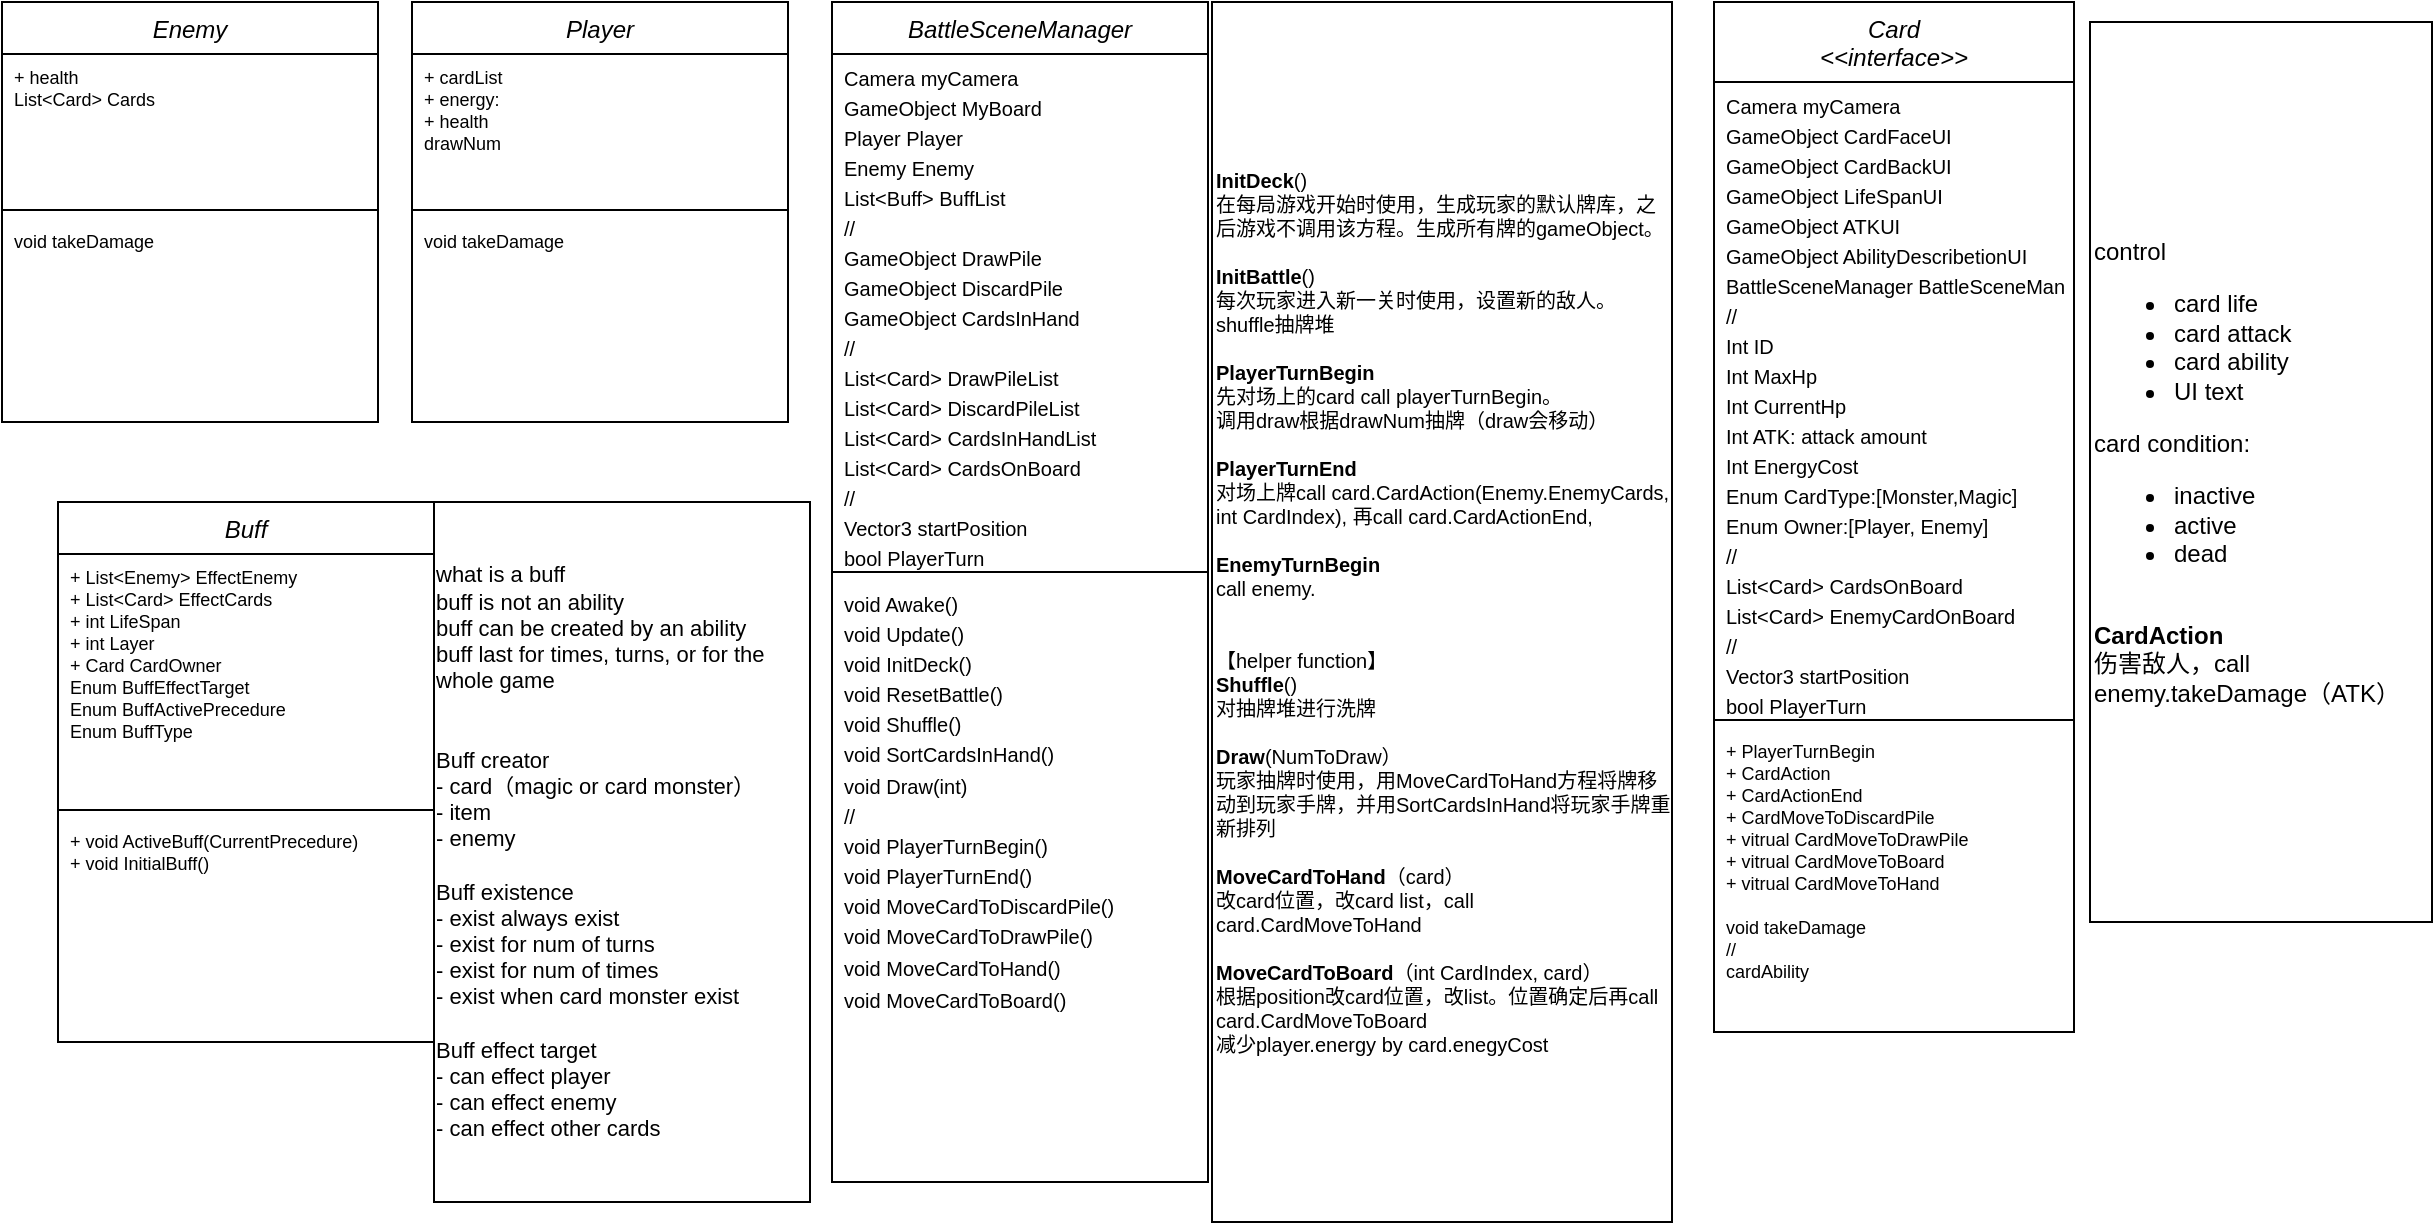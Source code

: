 <mxfile version="21.3.5" type="github">
  <diagram id="C5RBs43oDa-KdzZeNtuy" name="Page-1">
    <mxGraphModel dx="1185" dy="661" grid="1" gridSize="10" guides="1" tooltips="1" connect="1" arrows="1" fold="1" page="1" pageScale="1" pageWidth="1920" pageHeight="1200" math="0" shadow="0">
      <root>
        <mxCell id="WIyWlLk6GJQsqaUBKTNV-0" />
        <mxCell id="WIyWlLk6GJQsqaUBKTNV-1" parent="WIyWlLk6GJQsqaUBKTNV-0" />
        <mxCell id="zkfFHV4jXpPFQw0GAbJ--0" value="BattleSceneManager" style="swimlane;fontStyle=2;align=center;verticalAlign=top;childLayout=stackLayout;horizontal=1;startSize=26;horizontalStack=0;resizeParent=1;resizeLast=0;collapsible=1;marginBottom=0;rounded=0;shadow=0;strokeWidth=1;fontSize=12;" parent="WIyWlLk6GJQsqaUBKTNV-1" vertex="1">
          <mxGeometry x="940" y="340" width="188" height="590" as="geometry">
            <mxRectangle x="230" y="140" width="160" height="26" as="alternateBounds" />
          </mxGeometry>
        </mxCell>
        <mxCell id="zkfFHV4jXpPFQw0GAbJ--1" value="Camera myCamera" style="text;align=left;verticalAlign=top;spacingLeft=4;spacingRight=4;overflow=hidden;rotatable=0;points=[[0,0.5],[1,0.5]];portConstraint=eastwest;fontSize=10;" parent="zkfFHV4jXpPFQw0GAbJ--0" vertex="1">
          <mxGeometry y="26" width="188" height="15" as="geometry" />
        </mxCell>
        <mxCell id="YYJl7h6oAbYJ0HVccWD1-96" value="GameObject MyBoard" style="text;align=left;verticalAlign=top;spacingLeft=4;spacingRight=4;overflow=hidden;rotatable=0;points=[[0,0.5],[1,0.5]];portConstraint=eastwest;rounded=0;shadow=0;html=0;fontSize=10;" vertex="1" parent="zkfFHV4jXpPFQw0GAbJ--0">
          <mxGeometry y="41" width="188" height="15" as="geometry" />
        </mxCell>
        <mxCell id="zkfFHV4jXpPFQw0GAbJ--2" value="Player Player" style="text;align=left;verticalAlign=top;spacingLeft=4;spacingRight=4;overflow=hidden;rotatable=0;points=[[0,0.5],[1,0.5]];portConstraint=eastwest;rounded=0;shadow=0;html=0;fontSize=10;" parent="zkfFHV4jXpPFQw0GAbJ--0" vertex="1">
          <mxGeometry y="56" width="188" height="15" as="geometry" />
        </mxCell>
        <mxCell id="YYJl7h6oAbYJ0HVccWD1-98" value="Enemy Enemy" style="text;align=left;verticalAlign=top;spacingLeft=4;spacingRight=4;overflow=hidden;rotatable=0;points=[[0,0.5],[1,0.5]];portConstraint=eastwest;rounded=0;shadow=0;html=0;fontSize=10;" vertex="1" parent="zkfFHV4jXpPFQw0GAbJ--0">
          <mxGeometry y="71" width="188" height="15" as="geometry" />
        </mxCell>
        <mxCell id="YYJl7h6oAbYJ0HVccWD1-99" value="List&lt;Buff&gt; BuffList" style="text;align=left;verticalAlign=top;spacingLeft=4;spacingRight=4;overflow=hidden;rotatable=0;points=[[0,0.5],[1,0.5]];portConstraint=eastwest;rounded=0;shadow=0;html=0;fontSize=10;" vertex="1" parent="zkfFHV4jXpPFQw0GAbJ--0">
          <mxGeometry y="86" width="188" height="15" as="geometry" />
        </mxCell>
        <mxCell id="YYJl7h6oAbYJ0HVccWD1-97" value="//" style="text;align=left;verticalAlign=top;spacingLeft=4;spacingRight=4;overflow=hidden;rotatable=0;points=[[0,0.5],[1,0.5]];portConstraint=eastwest;rounded=0;shadow=0;html=0;fontSize=10;" vertex="1" parent="zkfFHV4jXpPFQw0GAbJ--0">
          <mxGeometry y="101" width="188" height="15" as="geometry" />
        </mxCell>
        <mxCell id="zkfFHV4jXpPFQw0GAbJ--3" value="GameObject DrawPile" style="text;align=left;verticalAlign=top;spacingLeft=4;spacingRight=4;overflow=hidden;rotatable=0;points=[[0,0.5],[1,0.5]];portConstraint=eastwest;rounded=0;shadow=0;html=0;fontSize=10;" parent="zkfFHV4jXpPFQw0GAbJ--0" vertex="1">
          <mxGeometry y="116" width="188" height="15" as="geometry" />
        </mxCell>
        <mxCell id="YYJl7h6oAbYJ0HVccWD1-6" value="GameObject DiscardPile" style="text;align=left;verticalAlign=top;spacingLeft=4;spacingRight=4;overflow=hidden;rotatable=0;points=[[0,0.5],[1,0.5]];portConstraint=eastwest;rounded=0;shadow=0;html=0;fontSize=10;" vertex="1" parent="zkfFHV4jXpPFQw0GAbJ--0">
          <mxGeometry y="131" width="188" height="15" as="geometry" />
        </mxCell>
        <mxCell id="zkfFHV4jXpPFQw0GAbJ--5" value="GameObject CardsInHand&#xa;" style="text;align=left;verticalAlign=top;spacingLeft=4;spacingRight=4;overflow=hidden;rotatable=0;points=[[0,0.5],[1,0.5]];portConstraint=eastwest;fontSize=10;" parent="zkfFHV4jXpPFQw0GAbJ--0" vertex="1">
          <mxGeometry y="146" width="188" height="15" as="geometry" />
        </mxCell>
        <mxCell id="YYJl7h6oAbYJ0HVccWD1-19" value="//" style="text;align=left;verticalAlign=top;spacingLeft=4;spacingRight=4;overflow=hidden;rotatable=0;points=[[0,0.5],[1,0.5]];portConstraint=eastwest;fontSize=10;" vertex="1" parent="zkfFHV4jXpPFQw0GAbJ--0">
          <mxGeometry y="161" width="188" height="15" as="geometry" />
        </mxCell>
        <mxCell id="YYJl7h6oAbYJ0HVccWD1-8" value="List&lt;Card&gt; DrawPileList" style="text;align=left;verticalAlign=top;spacingLeft=4;spacingRight=4;overflow=hidden;rotatable=0;points=[[0,0.5],[1,0.5]];portConstraint=eastwest;fontSize=10;" vertex="1" parent="zkfFHV4jXpPFQw0GAbJ--0">
          <mxGeometry y="176" width="188" height="15" as="geometry" />
        </mxCell>
        <mxCell id="YYJl7h6oAbYJ0HVccWD1-20" value="List&lt;Card&gt; DiscardPileList" style="text;align=left;verticalAlign=top;spacingLeft=4;spacingRight=4;overflow=hidden;rotatable=0;points=[[0,0.5],[1,0.5]];portConstraint=eastwest;fontSize=10;" vertex="1" parent="zkfFHV4jXpPFQw0GAbJ--0">
          <mxGeometry y="191" width="188" height="15" as="geometry" />
        </mxCell>
        <mxCell id="YYJl7h6oAbYJ0HVccWD1-10" value="List&lt;Card&gt; CardsInHandList" style="text;align=left;verticalAlign=top;spacingLeft=4;spacingRight=4;overflow=hidden;rotatable=0;points=[[0,0.5],[1,0.5]];portConstraint=eastwest;fontSize=10;" vertex="1" parent="zkfFHV4jXpPFQw0GAbJ--0">
          <mxGeometry y="206" width="188" height="15" as="geometry" />
        </mxCell>
        <mxCell id="YYJl7h6oAbYJ0HVccWD1-21" value="List&lt;Card&gt; CardsOnBoard&#xa;" style="text;align=left;verticalAlign=top;spacingLeft=4;spacingRight=4;overflow=hidden;rotatable=0;points=[[0,0.5],[1,0.5]];portConstraint=eastwest;fontSize=10;" vertex="1" parent="zkfFHV4jXpPFQw0GAbJ--0">
          <mxGeometry y="221" width="188" height="15" as="geometry" />
        </mxCell>
        <mxCell id="YYJl7h6oAbYJ0HVccWD1-22" value="//" style="text;align=left;verticalAlign=top;spacingLeft=4;spacingRight=4;overflow=hidden;rotatable=0;points=[[0,0.5],[1,0.5]];portConstraint=eastwest;fontSize=10;" vertex="1" parent="zkfFHV4jXpPFQw0GAbJ--0">
          <mxGeometry y="236" width="188" height="15" as="geometry" />
        </mxCell>
        <mxCell id="YYJl7h6oAbYJ0HVccWD1-17" value="Vector3 startPosition&#xa;" style="text;align=left;verticalAlign=top;spacingLeft=4;spacingRight=4;overflow=hidden;rotatable=0;points=[[0,0.5],[1,0.5]];portConstraint=eastwest;fontSize=10;" vertex="1" parent="zkfFHV4jXpPFQw0GAbJ--0">
          <mxGeometry y="251" width="188" height="15" as="geometry" />
        </mxCell>
        <mxCell id="YYJl7h6oAbYJ0HVccWD1-14" value="bool PlayerTurn&#xa;" style="text;align=left;verticalAlign=top;spacingLeft=4;spacingRight=4;overflow=hidden;rotatable=0;points=[[0,0.5],[1,0.5]];portConstraint=eastwest;fontSize=10;" vertex="1" parent="zkfFHV4jXpPFQw0GAbJ--0">
          <mxGeometry y="266" width="188" height="15" as="geometry" />
        </mxCell>
        <mxCell id="YYJl7h6oAbYJ0HVccWD1-13" value="" style="line;html=1;strokeWidth=1;align=left;verticalAlign=middle;spacingTop=-1;spacingLeft=3;spacingRight=3;rotatable=0;labelPosition=right;points=[];portConstraint=eastwest;fontSize=10;" vertex="1" parent="zkfFHV4jXpPFQw0GAbJ--0">
          <mxGeometry y="281" width="188" height="8" as="geometry" />
        </mxCell>
        <mxCell id="YYJl7h6oAbYJ0HVccWD1-23" value="void Awake()" style="text;align=left;verticalAlign=top;spacingLeft=4;spacingRight=4;overflow=hidden;rotatable=0;points=[[0,0.5],[1,0.5]];portConstraint=eastwest;fontSize=10;" vertex="1" parent="zkfFHV4jXpPFQw0GAbJ--0">
          <mxGeometry y="289" width="188" height="15" as="geometry" />
        </mxCell>
        <mxCell id="YYJl7h6oAbYJ0HVccWD1-24" value="void Update()" style="text;align=left;verticalAlign=top;spacingLeft=4;spacingRight=4;overflow=hidden;rotatable=0;points=[[0,0.5],[1,0.5]];portConstraint=eastwest;fontSize=10;" vertex="1" parent="zkfFHV4jXpPFQw0GAbJ--0">
          <mxGeometry y="304" width="188" height="15" as="geometry" />
        </mxCell>
        <mxCell id="YYJl7h6oAbYJ0HVccWD1-30" value="void InitDeck()" style="text;align=left;verticalAlign=top;spacingLeft=4;spacingRight=4;overflow=hidden;rotatable=0;points=[[0,0.5],[1,0.5]];portConstraint=eastwest;fontSize=10;" vertex="1" parent="zkfFHV4jXpPFQw0GAbJ--0">
          <mxGeometry y="319" width="188" height="15" as="geometry" />
        </mxCell>
        <mxCell id="YYJl7h6oAbYJ0HVccWD1-32" value="void ResetBattle()" style="text;align=left;verticalAlign=top;spacingLeft=4;spacingRight=4;overflow=hidden;rotatable=0;points=[[0,0.5],[1,0.5]];portConstraint=eastwest;fontSize=10;" vertex="1" parent="zkfFHV4jXpPFQw0GAbJ--0">
          <mxGeometry y="334" width="188" height="15" as="geometry" />
        </mxCell>
        <mxCell id="YYJl7h6oAbYJ0HVccWD1-26" value="void Shuffle()&#xa;" style="text;align=left;verticalAlign=top;spacingLeft=4;spacingRight=4;overflow=hidden;rotatable=0;points=[[0,0.5],[1,0.5]];portConstraint=eastwest;fontSize=10;" vertex="1" parent="zkfFHV4jXpPFQw0GAbJ--0">
          <mxGeometry y="349" width="188" height="15" as="geometry" />
        </mxCell>
        <mxCell id="YYJl7h6oAbYJ0HVccWD1-58" value="void SortCardsInHand()" style="text;align=left;verticalAlign=top;spacingLeft=4;spacingRight=4;overflow=hidden;rotatable=0;points=[[0,0.5],[1,0.5]];portConstraint=eastwest;fontSize=10;" vertex="1" parent="zkfFHV4jXpPFQw0GAbJ--0">
          <mxGeometry y="364" width="188" height="16" as="geometry" />
        </mxCell>
        <mxCell id="YYJl7h6oAbYJ0HVccWD1-25" value="void Draw(int)&#xa;" style="text;align=left;verticalAlign=top;spacingLeft=4;spacingRight=4;overflow=hidden;rotatable=0;points=[[0,0.5],[1,0.5]];portConstraint=eastwest;fontSize=10;" vertex="1" parent="zkfFHV4jXpPFQw0GAbJ--0">
          <mxGeometry y="380" width="188" height="15" as="geometry" />
        </mxCell>
        <mxCell id="YYJl7h6oAbYJ0HVccWD1-59" value="//&#xa;" style="text;align=left;verticalAlign=top;spacingLeft=4;spacingRight=4;overflow=hidden;rotatable=0;points=[[0,0.5],[1,0.5]];portConstraint=eastwest;fontSize=10;" vertex="1" parent="zkfFHV4jXpPFQw0GAbJ--0">
          <mxGeometry y="395" width="188" height="15" as="geometry" />
        </mxCell>
        <mxCell id="YYJl7h6oAbYJ0HVccWD1-27" value="void PlayerTurnBegin()&#xa;" style="text;align=left;verticalAlign=top;spacingLeft=4;spacingRight=4;overflow=hidden;rotatable=0;points=[[0,0.5],[1,0.5]];portConstraint=eastwest;fontSize=10;" vertex="1" parent="zkfFHV4jXpPFQw0GAbJ--0">
          <mxGeometry y="410" width="188" height="15" as="geometry" />
        </mxCell>
        <mxCell id="YYJl7h6oAbYJ0HVccWD1-28" value="void PlayerTurnEnd()&#xa;" style="text;align=left;verticalAlign=top;spacingLeft=4;spacingRight=4;overflow=hidden;rotatable=0;points=[[0,0.5],[1,0.5]];portConstraint=eastwest;fontSize=10;" vertex="1" parent="zkfFHV4jXpPFQw0GAbJ--0">
          <mxGeometry y="425" width="188" height="15" as="geometry" />
        </mxCell>
        <mxCell id="YYJl7h6oAbYJ0HVccWD1-29" value="void MoveCardToDiscardPile()" style="text;align=left;verticalAlign=top;spacingLeft=4;spacingRight=4;overflow=hidden;rotatable=0;points=[[0,0.5],[1,0.5]];portConstraint=eastwest;fontSize=10;" vertex="1" parent="zkfFHV4jXpPFQw0GAbJ--0">
          <mxGeometry y="440" width="188" height="15" as="geometry" />
        </mxCell>
        <mxCell id="YYJl7h6oAbYJ0HVccWD1-31" value="void MoveCardToDrawPile()&#xa;" style="text;align=left;verticalAlign=top;spacingLeft=4;spacingRight=4;overflow=hidden;rotatable=0;points=[[0,0.5],[1,0.5]];portConstraint=eastwest;fontSize=10;" vertex="1" parent="zkfFHV4jXpPFQw0GAbJ--0">
          <mxGeometry y="455" width="188" height="16" as="geometry" />
        </mxCell>
        <mxCell id="YYJl7h6oAbYJ0HVccWD1-56" value="void MoveCardToHand()&#xa;" style="text;align=left;verticalAlign=top;spacingLeft=4;spacingRight=4;overflow=hidden;rotatable=0;points=[[0,0.5],[1,0.5]];portConstraint=eastwest;fontSize=10;" vertex="1" parent="zkfFHV4jXpPFQw0GAbJ--0">
          <mxGeometry y="471" width="188" height="16" as="geometry" />
        </mxCell>
        <mxCell id="YYJl7h6oAbYJ0HVccWD1-57" value="void MoveCardToBoard()" style="text;align=left;verticalAlign=top;spacingLeft=4;spacingRight=4;overflow=hidden;rotatable=0;points=[[0,0.5],[1,0.5]];portConstraint=eastwest;fontSize=10;" vertex="1" parent="zkfFHV4jXpPFQw0GAbJ--0">
          <mxGeometry y="487" width="188" height="16" as="geometry" />
        </mxCell>
        <mxCell id="YYJl7h6oAbYJ0HVccWD1-62" value="&lt;font style=&quot;font-size: 10px;&quot;&gt;&lt;font style=&quot;font-size: 10px;&quot;&gt;&lt;b&gt;InitDeck&lt;/b&gt;()&amp;nbsp;&lt;br style=&quot;font-size: 10px;&quot;&gt;在每局游戏开始时使用，生成玩家的默认牌库，之后游戏不调用该方程。生成所有牌的gameObject。&lt;br style=&quot;font-size: 10px;&quot;&gt;&lt;br style=&quot;font-size: 10px;&quot;&gt;&lt;b&gt;InitBattle&lt;/b&gt;()&lt;br style=&quot;font-size: 10px;&quot;&gt;每次玩家进入新一关时使用，设置新的敌人。shuffle抽牌堆&lt;br&gt;&lt;br&gt;&lt;b&gt;PlayerTurnBegin&lt;/b&gt;&lt;br&gt;先对场上的card call playerTurnBegin。&lt;br&gt;调用draw根据drawNum抽牌（draw会移动）&lt;br&gt;&lt;br&gt;&lt;b&gt;PlayerTurnEnd&lt;/b&gt;&lt;br&gt;对场上牌call card.CardAction(Enemy.EnemyCards, int CardIndex), 再call card.CardActionEnd,&lt;br&gt;&lt;br&gt;&lt;b&gt;EnemyTurnBegin&lt;/b&gt;&lt;br&gt;call enemy.&lt;br&gt;&lt;br&gt;&lt;br&gt;【helper function】&lt;br style=&quot;font-size: 10px;&quot;&gt;&lt;b&gt;Shuffle&lt;/b&gt;()&lt;br style=&quot;font-size: 10px;&quot;&gt;对抽牌堆进行洗牌&lt;br style=&quot;font-size: 10px;&quot;&gt;&lt;br style=&quot;font-size: 10px;&quot;&gt;&lt;b&gt;Draw&lt;/b&gt;(NumToDraw）&lt;br style=&quot;font-size: 10px;&quot;&gt;玩家抽牌时使用，用MoveCardToHand方程将牌移动到玩家手牌，并用SortCardsInHand将玩家手牌重新排列&lt;br&gt;&lt;/font&gt;&lt;br&gt;&lt;b&gt;MoveCardToHand&lt;/b&gt;（card）&lt;br&gt;改card位置，改card list，call card.CardMoveToHand&amp;nbsp;&lt;br style=&quot;font-size: 10px;&quot;&gt;&lt;br&gt;&lt;b&gt;MoveCardToBoard&lt;/b&gt;（int CardIndex, card）&lt;br&gt;根据position改card位置，改list。位置确定后再call card.CardMoveToBoard&lt;br&gt;减少player.energy by card.enegyCost&lt;/font&gt;&lt;br style=&quot;font-size: 10px;&quot;&gt;&lt;div style=&quot;text-align: justify; font-size: 10px;&quot;&gt;&lt;/div&gt;" style="rounded=0;whiteSpace=wrap;html=1;align=left;fontSize=10;" vertex="1" parent="WIyWlLk6GJQsqaUBKTNV-1">
          <mxGeometry x="1130" y="340" width="230" height="610" as="geometry" />
        </mxCell>
        <mxCell id="YYJl7h6oAbYJ0HVccWD1-64" value="Card&#xa;&lt;&lt;interface&gt;&gt;" style="swimlane;fontStyle=2;align=center;verticalAlign=top;childLayout=stackLayout;horizontal=1;startSize=40;horizontalStack=0;resizeParent=1;resizeLast=0;collapsible=1;marginBottom=0;rounded=0;shadow=0;strokeWidth=1;fontSize=12;" vertex="1" parent="WIyWlLk6GJQsqaUBKTNV-1">
          <mxGeometry x="1381" y="340" width="180" height="515" as="geometry">
            <mxRectangle x="230" y="140" width="160" height="26" as="alternateBounds" />
          </mxGeometry>
        </mxCell>
        <mxCell id="YYJl7h6oAbYJ0HVccWD1-65" value="Camera myCamera" style="text;align=left;verticalAlign=top;spacingLeft=4;spacingRight=4;overflow=hidden;rotatable=0;points=[[0,0.5],[1,0.5]];portConstraint=eastwest;fontSize=10;" vertex="1" parent="YYJl7h6oAbYJ0HVccWD1-64">
          <mxGeometry y="40" width="180" height="15" as="geometry" />
        </mxCell>
        <mxCell id="YYJl7h6oAbYJ0HVccWD1-66" value="GameObject CardFaceUI&#xa;" style="text;align=left;verticalAlign=top;spacingLeft=4;spacingRight=4;overflow=hidden;rotatable=0;points=[[0,0.5],[1,0.5]];portConstraint=eastwest;rounded=0;shadow=0;html=0;fontSize=10;" vertex="1" parent="YYJl7h6oAbYJ0HVccWD1-64">
          <mxGeometry y="55" width="180" height="15" as="geometry" />
        </mxCell>
        <mxCell id="YYJl7h6oAbYJ0HVccWD1-67" value="GameObject CardBackUI&#xa;" style="text;align=left;verticalAlign=top;spacingLeft=4;spacingRight=4;overflow=hidden;rotatable=0;points=[[0,0.5],[1,0.5]];portConstraint=eastwest;rounded=0;shadow=0;html=0;fontSize=10;" vertex="1" parent="YYJl7h6oAbYJ0HVccWD1-64">
          <mxGeometry y="70" width="180" height="15" as="geometry" />
        </mxCell>
        <mxCell id="YYJl7h6oAbYJ0HVccWD1-68" value="GameObject LifeSpanUI" style="text;align=left;verticalAlign=top;spacingLeft=4;spacingRight=4;overflow=hidden;rotatable=0;points=[[0,0.5],[1,0.5]];portConstraint=eastwest;rounded=0;shadow=0;html=0;fontSize=10;" vertex="1" parent="YYJl7h6oAbYJ0HVccWD1-64">
          <mxGeometry y="85" width="180" height="15" as="geometry" />
        </mxCell>
        <mxCell id="YYJl7h6oAbYJ0HVccWD1-94" value="GameObject ATKUI&#xa;" style="text;align=left;verticalAlign=top;spacingLeft=4;spacingRight=4;overflow=hidden;rotatable=0;points=[[0,0.5],[1,0.5]];portConstraint=eastwest;rounded=0;shadow=0;html=0;fontSize=10;" vertex="1" parent="YYJl7h6oAbYJ0HVccWD1-64">
          <mxGeometry y="100" width="180" height="15" as="geometry" />
        </mxCell>
        <mxCell id="YYJl7h6oAbYJ0HVccWD1-95" value="GameObject AbilityDescribetionUI" style="text;align=left;verticalAlign=top;spacingLeft=4;spacingRight=4;overflow=hidden;rotatable=0;points=[[0,0.5],[1,0.5]];portConstraint=eastwest;rounded=0;shadow=0;html=0;fontSize=10;" vertex="1" parent="YYJl7h6oAbYJ0HVccWD1-64">
          <mxGeometry y="115" width="180" height="15" as="geometry" />
        </mxCell>
        <mxCell id="YYJl7h6oAbYJ0HVccWD1-152" value="BattleSceneManager BattleSceneManager" style="text;align=left;verticalAlign=top;spacingLeft=4;spacingRight=4;overflow=hidden;rotatable=0;points=[[0,0.5],[1,0.5]];portConstraint=eastwest;rounded=0;shadow=0;html=0;fontSize=10;" vertex="1" parent="YYJl7h6oAbYJ0HVccWD1-64">
          <mxGeometry y="130" width="180" height="15" as="geometry" />
        </mxCell>
        <mxCell id="YYJl7h6oAbYJ0HVccWD1-70" value="//" style="text;align=left;verticalAlign=top;spacingLeft=4;spacingRight=4;overflow=hidden;rotatable=0;points=[[0,0.5],[1,0.5]];portConstraint=eastwest;fontSize=10;" vertex="1" parent="YYJl7h6oAbYJ0HVccWD1-64">
          <mxGeometry y="145" width="180" height="15" as="geometry" />
        </mxCell>
        <mxCell id="YYJl7h6oAbYJ0HVccWD1-69" value="Int ID&#xa;" style="text;align=left;verticalAlign=top;spacingLeft=4;spacingRight=4;overflow=hidden;rotatable=0;points=[[0,0.5],[1,0.5]];portConstraint=eastwest;fontSize=10;" vertex="1" parent="YYJl7h6oAbYJ0HVccWD1-64">
          <mxGeometry y="160" width="180" height="15" as="geometry" />
        </mxCell>
        <mxCell id="YYJl7h6oAbYJ0HVccWD1-71" value="Int MaxHp&#xa;" style="text;align=left;verticalAlign=top;spacingLeft=4;spacingRight=4;overflow=hidden;rotatable=0;points=[[0,0.5],[1,0.5]];portConstraint=eastwest;fontSize=10;" vertex="1" parent="YYJl7h6oAbYJ0HVccWD1-64">
          <mxGeometry y="175" width="180" height="15" as="geometry" />
        </mxCell>
        <mxCell id="YYJl7h6oAbYJ0HVccWD1-72" value="Int CurrentHp" style="text;align=left;verticalAlign=top;spacingLeft=4;spacingRight=4;overflow=hidden;rotatable=0;points=[[0,0.5],[1,0.5]];portConstraint=eastwest;fontSize=10;" vertex="1" parent="YYJl7h6oAbYJ0HVccWD1-64">
          <mxGeometry y="190" width="180" height="15" as="geometry" />
        </mxCell>
        <mxCell id="YYJl7h6oAbYJ0HVccWD1-145" value="Int ATK: attack amount" style="text;align=left;verticalAlign=top;spacingLeft=4;spacingRight=4;overflow=hidden;rotatable=0;points=[[0,0.5],[1,0.5]];portConstraint=eastwest;fontSize=10;" vertex="1" parent="YYJl7h6oAbYJ0HVccWD1-64">
          <mxGeometry y="205" width="180" height="15" as="geometry" />
        </mxCell>
        <mxCell id="YYJl7h6oAbYJ0HVccWD1-148" value="Int EnergyCost" style="text;align=left;verticalAlign=top;spacingLeft=4;spacingRight=4;overflow=hidden;rotatable=0;points=[[0,0.5],[1,0.5]];portConstraint=eastwest;fontSize=10;" vertex="1" parent="YYJl7h6oAbYJ0HVccWD1-64">
          <mxGeometry y="220" width="180" height="15" as="geometry" />
        </mxCell>
        <mxCell id="YYJl7h6oAbYJ0HVccWD1-146" value="Enum CardType:[Monster,Magic]" style="text;align=left;verticalAlign=top;spacingLeft=4;spacingRight=4;overflow=hidden;rotatable=0;points=[[0,0.5],[1,0.5]];portConstraint=eastwest;fontSize=10;" vertex="1" parent="YYJl7h6oAbYJ0HVccWD1-64">
          <mxGeometry y="235" width="180" height="15" as="geometry" />
        </mxCell>
        <mxCell id="YYJl7h6oAbYJ0HVccWD1-153" value="Enum Owner:[Player, Enemy]" style="text;align=left;verticalAlign=top;spacingLeft=4;spacingRight=4;overflow=hidden;rotatable=0;points=[[0,0.5],[1,0.5]];portConstraint=eastwest;fontSize=10;" vertex="1" parent="YYJl7h6oAbYJ0HVccWD1-64">
          <mxGeometry y="250" width="180" height="15" as="geometry" />
        </mxCell>
        <mxCell id="YYJl7h6oAbYJ0HVccWD1-149" value="//" style="text;align=left;verticalAlign=top;spacingLeft=4;spacingRight=4;overflow=hidden;rotatable=0;points=[[0,0.5],[1,0.5]];portConstraint=eastwest;fontSize=10;" vertex="1" parent="YYJl7h6oAbYJ0HVccWD1-64">
          <mxGeometry y="265" width="180" height="15" as="geometry" />
        </mxCell>
        <mxCell id="YYJl7h6oAbYJ0HVccWD1-74" value="List&lt;Card&gt; CardsOnBoard&#xa;" style="text;align=left;verticalAlign=top;spacingLeft=4;spacingRight=4;overflow=hidden;rotatable=0;points=[[0,0.5],[1,0.5]];portConstraint=eastwest;fontSize=10;" vertex="1" parent="YYJl7h6oAbYJ0HVccWD1-64">
          <mxGeometry y="280" width="180" height="15" as="geometry" />
        </mxCell>
        <mxCell id="YYJl7h6oAbYJ0HVccWD1-75" value="List&lt;Card&gt; EnemyCardOnBoard&#xa;" style="text;align=left;verticalAlign=top;spacingLeft=4;spacingRight=4;overflow=hidden;rotatable=0;points=[[0,0.5],[1,0.5]];portConstraint=eastwest;fontSize=10;" vertex="1" parent="YYJl7h6oAbYJ0HVccWD1-64">
          <mxGeometry y="295" width="180" height="15" as="geometry" />
        </mxCell>
        <mxCell id="YYJl7h6oAbYJ0HVccWD1-76" value="//" style="text;align=left;verticalAlign=top;spacingLeft=4;spacingRight=4;overflow=hidden;rotatable=0;points=[[0,0.5],[1,0.5]];portConstraint=eastwest;fontSize=10;" vertex="1" parent="YYJl7h6oAbYJ0HVccWD1-64">
          <mxGeometry y="310" width="180" height="15" as="geometry" />
        </mxCell>
        <mxCell id="YYJl7h6oAbYJ0HVccWD1-77" value="Vector3 startPosition&#xa;" style="text;align=left;verticalAlign=top;spacingLeft=4;spacingRight=4;overflow=hidden;rotatable=0;points=[[0,0.5],[1,0.5]];portConstraint=eastwest;fontSize=10;" vertex="1" parent="YYJl7h6oAbYJ0HVccWD1-64">
          <mxGeometry y="325" width="180" height="15" as="geometry" />
        </mxCell>
        <mxCell id="YYJl7h6oAbYJ0HVccWD1-78" value="bool PlayerTurn&#xa;" style="text;align=left;verticalAlign=top;spacingLeft=4;spacingRight=4;overflow=hidden;rotatable=0;points=[[0,0.5],[1,0.5]];portConstraint=eastwest;fontSize=10;" vertex="1" parent="YYJl7h6oAbYJ0HVccWD1-64">
          <mxGeometry y="340" width="180" height="15" as="geometry" />
        </mxCell>
        <mxCell id="YYJl7h6oAbYJ0HVccWD1-79" value="" style="line;html=1;strokeWidth=1;align=left;verticalAlign=middle;spacingTop=-1;spacingLeft=3;spacingRight=3;rotatable=0;labelPosition=right;points=[];portConstraint=eastwest;fontSize=8;" vertex="1" parent="YYJl7h6oAbYJ0HVccWD1-64">
          <mxGeometry y="355" width="180" height="8" as="geometry" />
        </mxCell>
        <mxCell id="YYJl7h6oAbYJ0HVccWD1-147" value="+ PlayerTurnBegin&#xa;+ CardAction&#xa;+ CardActionEnd&#xa;+ CardMoveToDiscardPile&#xa;+ vitrual CardMoveToDrawPile&#xa;+ vitrual CardMoveToBoard&#xa;+ vitrual CardMoveToHand&#xa;&#xa;void takeDamage&#xa;//&#xa;cardAbility&#xa;" style="text;align=left;verticalAlign=top;spacingLeft=4;spacingRight=4;overflow=hidden;rotatable=0;points=[[0,0.5],[1,0.5]];portConstraint=eastwest;fontSize=9;spacing=2;spacingBottom=0;spacingTop=0;" vertex="1" parent="YYJl7h6oAbYJ0HVccWD1-64">
          <mxGeometry y="363" width="180" height="137" as="geometry" />
        </mxCell>
        <mxCell id="YYJl7h6oAbYJ0HVccWD1-100" value="Player" style="swimlane;fontStyle=2;align=center;verticalAlign=top;childLayout=stackLayout;horizontal=1;startSize=26;horizontalStack=0;resizeParent=1;resizeLast=0;collapsible=1;marginBottom=0;rounded=0;shadow=0;strokeWidth=1;fontSize=12;" vertex="1" parent="WIyWlLk6GJQsqaUBKTNV-1">
          <mxGeometry x="730" y="340" width="188" height="210" as="geometry">
            <mxRectangle x="230" y="140" width="160" height="26" as="alternateBounds" />
          </mxGeometry>
        </mxCell>
        <mxCell id="YYJl7h6oAbYJ0HVccWD1-101" value="+ cardList&#xa;+ energy:&#xa;+ health&#xa;drawNum&#xa;" style="text;align=left;verticalAlign=top;spacingLeft=4;spacingRight=4;overflow=hidden;rotatable=0;points=[[0,0.5],[1,0.5]];portConstraint=eastwest;fontSize=9;" vertex="1" parent="YYJl7h6oAbYJ0HVccWD1-100">
          <mxGeometry y="26" width="188" height="74" as="geometry" />
        </mxCell>
        <mxCell id="YYJl7h6oAbYJ0HVccWD1-119" value="" style="line;html=1;strokeWidth=1;align=left;verticalAlign=middle;spacingTop=-1;spacingLeft=3;spacingRight=3;rotatable=0;labelPosition=right;points=[];portConstraint=eastwest;fontSize=8;" vertex="1" parent="YYJl7h6oAbYJ0HVccWD1-100">
          <mxGeometry y="100" width="188" height="8" as="geometry" />
        </mxCell>
        <mxCell id="YYJl7h6oAbYJ0HVccWD1-120" value="void takeDamage" style="text;align=left;verticalAlign=top;spacingLeft=4;spacingRight=4;overflow=hidden;rotatable=0;points=[[0,0.5],[1,0.5]];portConstraint=eastwest;fontSize=9;" vertex="1" parent="YYJl7h6oAbYJ0HVccWD1-100">
          <mxGeometry y="108" width="188" height="15" as="geometry" />
        </mxCell>
        <mxCell id="YYJl7h6oAbYJ0HVccWD1-135" value="Enemy" style="swimlane;fontStyle=2;align=center;verticalAlign=top;childLayout=stackLayout;horizontal=1;startSize=26;horizontalStack=0;resizeParent=1;resizeLast=0;collapsible=1;marginBottom=0;rounded=0;shadow=0;strokeWidth=1;fontSize=12;" vertex="1" parent="WIyWlLk6GJQsqaUBKTNV-1">
          <mxGeometry x="525" y="340" width="188" height="210" as="geometry">
            <mxRectangle x="230" y="140" width="160" height="26" as="alternateBounds" />
          </mxGeometry>
        </mxCell>
        <mxCell id="YYJl7h6oAbYJ0HVccWD1-136" value="+ health&#xa;List&lt;Card&gt; Cards" style="text;align=left;verticalAlign=top;spacingLeft=4;spacingRight=4;overflow=hidden;rotatable=0;points=[[0,0.5],[1,0.5]];portConstraint=eastwest;fontSize=9;" vertex="1" parent="YYJl7h6oAbYJ0HVccWD1-135">
          <mxGeometry y="26" width="188" height="74" as="geometry" />
        </mxCell>
        <mxCell id="YYJl7h6oAbYJ0HVccWD1-137" value="" style="line;html=1;strokeWidth=1;align=left;verticalAlign=middle;spacingTop=-1;spacingLeft=3;spacingRight=3;rotatable=0;labelPosition=right;points=[];portConstraint=eastwest;fontSize=8;" vertex="1" parent="YYJl7h6oAbYJ0HVccWD1-135">
          <mxGeometry y="100" width="188" height="8" as="geometry" />
        </mxCell>
        <mxCell id="YYJl7h6oAbYJ0HVccWD1-138" value="void takeDamage" style="text;align=left;verticalAlign=top;spacingLeft=4;spacingRight=4;overflow=hidden;rotatable=0;points=[[0,0.5],[1,0.5]];portConstraint=eastwest;fontSize=9;" vertex="1" parent="YYJl7h6oAbYJ0HVccWD1-135">
          <mxGeometry y="108" width="188" height="15" as="geometry" />
        </mxCell>
        <mxCell id="YYJl7h6oAbYJ0HVccWD1-139" value="Buff" style="swimlane;fontStyle=2;align=center;verticalAlign=top;childLayout=stackLayout;horizontal=1;startSize=26;horizontalStack=0;resizeParent=1;resizeLast=0;collapsible=1;marginBottom=0;rounded=0;shadow=0;strokeWidth=1;fontSize=12;" vertex="1" parent="WIyWlLk6GJQsqaUBKTNV-1">
          <mxGeometry x="553" y="590" width="188" height="270" as="geometry">
            <mxRectangle x="230" y="140" width="160" height="26" as="alternateBounds" />
          </mxGeometry>
        </mxCell>
        <mxCell id="YYJl7h6oAbYJ0HVccWD1-140" value="+ List&lt;Enemy&gt; EffectEnemy &#xa;+ List&lt;Card&gt; EffectCards  &#xa;+ int LifeSpan&#xa;+ int Layer&#xa;+ Card CardOwner&#xa;Enum BuffEffectTarget&#xa;Enum BuffActivePrecedure&#xa;Enum BuffType&#xa;" style="text;align=left;verticalAlign=top;spacingLeft=4;spacingRight=4;overflow=hidden;rotatable=0;points=[[0,0.5],[1,0.5]];portConstraint=eastwest;fontSize=9;" vertex="1" parent="YYJl7h6oAbYJ0HVccWD1-139">
          <mxGeometry y="26" width="188" height="124" as="geometry" />
        </mxCell>
        <mxCell id="YYJl7h6oAbYJ0HVccWD1-141" value="" style="line;html=1;strokeWidth=1;align=left;verticalAlign=middle;spacingTop=-1;spacingLeft=3;spacingRight=3;rotatable=0;labelPosition=right;points=[];portConstraint=eastwest;fontSize=8;" vertex="1" parent="YYJl7h6oAbYJ0HVccWD1-139">
          <mxGeometry y="150" width="188" height="8" as="geometry" />
        </mxCell>
        <mxCell id="YYJl7h6oAbYJ0HVccWD1-142" value="+ void ActiveBuff(CurrentPrecedure)&#xa;+ void InitialBuff()&#xa;" style="text;align=left;verticalAlign=top;spacingLeft=4;spacingRight=4;overflow=hidden;rotatable=0;points=[[0,0.5],[1,0.5]];portConstraint=eastwest;fontSize=9;" vertex="1" parent="YYJl7h6oAbYJ0HVccWD1-139">
          <mxGeometry y="158" width="188" height="42" as="geometry" />
        </mxCell>
        <mxCell id="YYJl7h6oAbYJ0HVccWD1-143" value="&lt;div style=&quot;text-align: left; font-size: 11px;&quot;&gt;&lt;span style=&quot;background-color: initial; font-size: 11px;&quot;&gt;&lt;font style=&quot;font-size: 11px;&quot;&gt;what is a buff&lt;/font&gt;&lt;/span&gt;&lt;/div&gt;&lt;div style=&quot;text-align: left; font-size: 11px;&quot;&gt;&lt;span style=&quot;background-color: initial; font-size: 11px;&quot;&gt;&lt;font style=&quot;font-size: 11px;&quot;&gt;buff is not an ability&lt;/font&gt;&lt;/span&gt;&lt;/div&gt;&lt;div style=&quot;text-align: left; font-size: 11px;&quot;&gt;&lt;span style=&quot;background-color: initial; font-size: 11px;&quot;&gt;&lt;font style=&quot;font-size: 11px;&quot;&gt;buff can be created by an ability&lt;/font&gt;&lt;/span&gt;&lt;/div&gt;&lt;div style=&quot;text-align: left; font-size: 11px;&quot;&gt;&lt;span style=&quot;background-color: initial; font-size: 11px;&quot;&gt;&lt;font style=&quot;font-size: 11px;&quot;&gt;buff last for times, turns, or for the whole game&lt;/font&gt;&lt;/span&gt;&lt;/div&gt;&lt;div style=&quot;text-align: left; font-size: 11px;&quot;&gt;&lt;font style=&quot;font-size: 11px;&quot;&gt;&lt;br style=&quot;font-size: 11px;&quot;&gt;&lt;/font&gt;&lt;/div&gt;&lt;div style=&quot;text-align: left; font-size: 11px;&quot;&gt;&lt;font style=&quot;font-size: 11px;&quot;&gt;&lt;br style=&quot;font-size: 11px;&quot;&gt;&lt;/font&gt;&lt;/div&gt;&lt;div style=&quot;text-align: left; font-size: 11px;&quot;&gt;&lt;span style=&quot;background-color: initial; font-size: 11px;&quot;&gt;&lt;font style=&quot;font-size: 11px;&quot;&gt;Buff creator&lt;/font&gt;&lt;/span&gt;&lt;/div&gt;&lt;div style=&quot;text-align: left; font-size: 11px;&quot;&gt;&lt;span style=&quot;background-color: initial; font-size: 11px;&quot;&gt;&lt;font style=&quot;font-size: 11px;&quot;&gt;- card（magic or card monster）&lt;/font&gt;&lt;/span&gt;&lt;/div&gt;&lt;div style=&quot;text-align: left; font-size: 11px;&quot;&gt;&lt;span style=&quot;background-color: initial; font-size: 11px;&quot;&gt;&lt;font style=&quot;font-size: 11px;&quot;&gt;- item&lt;/font&gt;&lt;/span&gt;&lt;/div&gt;&lt;div style=&quot;text-align: left; font-size: 11px;&quot;&gt;&lt;span style=&quot;background-color: initial; font-size: 11px;&quot;&gt;&lt;font style=&quot;font-size: 11px;&quot;&gt;- enemy&lt;/font&gt;&lt;/span&gt;&lt;/div&gt;&lt;div style=&quot;text-align: left; font-size: 11px;&quot;&gt;&lt;font style=&quot;font-size: 11px;&quot;&gt;&lt;br style=&quot;font-size: 11px;&quot;&gt;&lt;/font&gt;&lt;/div&gt;&lt;div style=&quot;text-align: left; font-size: 11px;&quot;&gt;&lt;span style=&quot;background-color: initial; font-size: 11px;&quot;&gt;&lt;font style=&quot;font-size: 11px;&quot;&gt;Buff existence&lt;/font&gt;&lt;/span&gt;&lt;/div&gt;&lt;div style=&quot;text-align: left; font-size: 11px;&quot;&gt;&lt;span style=&quot;background-color: initial; font-size: 11px;&quot;&gt;&lt;font style=&quot;font-size: 11px;&quot;&gt;- exist always exist&lt;/font&gt;&lt;/span&gt;&lt;/div&gt;&lt;div style=&quot;text-align: left; font-size: 11px;&quot;&gt;&lt;span style=&quot;background-color: initial; font-size: 11px;&quot;&gt;&lt;font style=&quot;font-size: 11px;&quot;&gt;- exist for num of turns&lt;/font&gt;&lt;/span&gt;&lt;/div&gt;&lt;div style=&quot;text-align: left; font-size: 11px;&quot;&gt;&lt;span style=&quot;background-color: initial; font-size: 11px;&quot;&gt;&lt;font style=&quot;font-size: 11px;&quot;&gt;- exist for num of times&lt;/font&gt;&lt;/span&gt;&lt;/div&gt;&lt;div style=&quot;text-align: left; font-size: 11px;&quot;&gt;&lt;span style=&quot;background-color: initial; font-size: 11px;&quot;&gt;&lt;font style=&quot;font-size: 11px;&quot;&gt;- exist when card monster exist&lt;/font&gt;&lt;/span&gt;&lt;/div&gt;&lt;div style=&quot;text-align: left; font-size: 11px;&quot;&gt;&lt;font style=&quot;font-size: 11px;&quot;&gt;&lt;br style=&quot;font-size: 11px;&quot;&gt;&lt;/font&gt;&lt;/div&gt;&lt;div style=&quot;text-align: left; font-size: 11px;&quot;&gt;&lt;span style=&quot;background-color: initial; font-size: 11px;&quot;&gt;&lt;font style=&quot;font-size: 11px;&quot;&gt;Buff effect target&lt;/font&gt;&lt;/span&gt;&lt;/div&gt;&lt;div style=&quot;text-align: left; font-size: 11px;&quot;&gt;&lt;span style=&quot;background-color: initial; font-size: 11px;&quot;&gt;&lt;font style=&quot;font-size: 11px;&quot;&gt;- can effect player&lt;/font&gt;&lt;/span&gt;&lt;/div&gt;&lt;div style=&quot;text-align: left; font-size: 11px;&quot;&gt;&lt;span style=&quot;background-color: initial; font-size: 11px;&quot;&gt;&lt;font style=&quot;font-size: 11px;&quot;&gt;- can effect enemy&lt;/font&gt;&lt;/span&gt;&lt;/div&gt;&lt;div style=&quot;text-align: left; font-size: 11px;&quot;&gt;&lt;span style=&quot;background-color: initial; font-size: 11px;&quot;&gt;&lt;font style=&quot;font-size: 11px;&quot;&gt;- can effect other cards&lt;/font&gt;&lt;/span&gt;&lt;/div&gt;" style="rounded=0;whiteSpace=wrap;html=1;" vertex="1" parent="WIyWlLk6GJQsqaUBKTNV-1">
          <mxGeometry x="741" y="590" width="188" height="350" as="geometry" />
        </mxCell>
        <mxCell id="YYJl7h6oAbYJ0HVccWD1-144" value="control&lt;br&gt;&lt;ul&gt;&lt;li&gt;card life&lt;/li&gt;&lt;li&gt;card attack&lt;/li&gt;&lt;li&gt;card ability&lt;/li&gt;&lt;li&gt;UI text&lt;/li&gt;&lt;/ul&gt;card condition:&lt;br&gt;&lt;ul&gt;&lt;li&gt;inactive&lt;/li&gt;&lt;li&gt;active&lt;/li&gt;&lt;li&gt;dead&lt;/li&gt;&lt;/ul&gt;&lt;div&gt;&lt;br&gt;&lt;/div&gt;&lt;div&gt;&lt;b&gt;CardAction&lt;/b&gt;&lt;/div&gt;&lt;div&gt;伤害敌人，call enemy.takeDamage（ATK）&lt;/div&gt;" style="rounded=0;whiteSpace=wrap;html=1;align=left;" vertex="1" parent="WIyWlLk6GJQsqaUBKTNV-1">
          <mxGeometry x="1569" y="350" width="171" height="450" as="geometry" />
        </mxCell>
      </root>
    </mxGraphModel>
  </diagram>
</mxfile>
